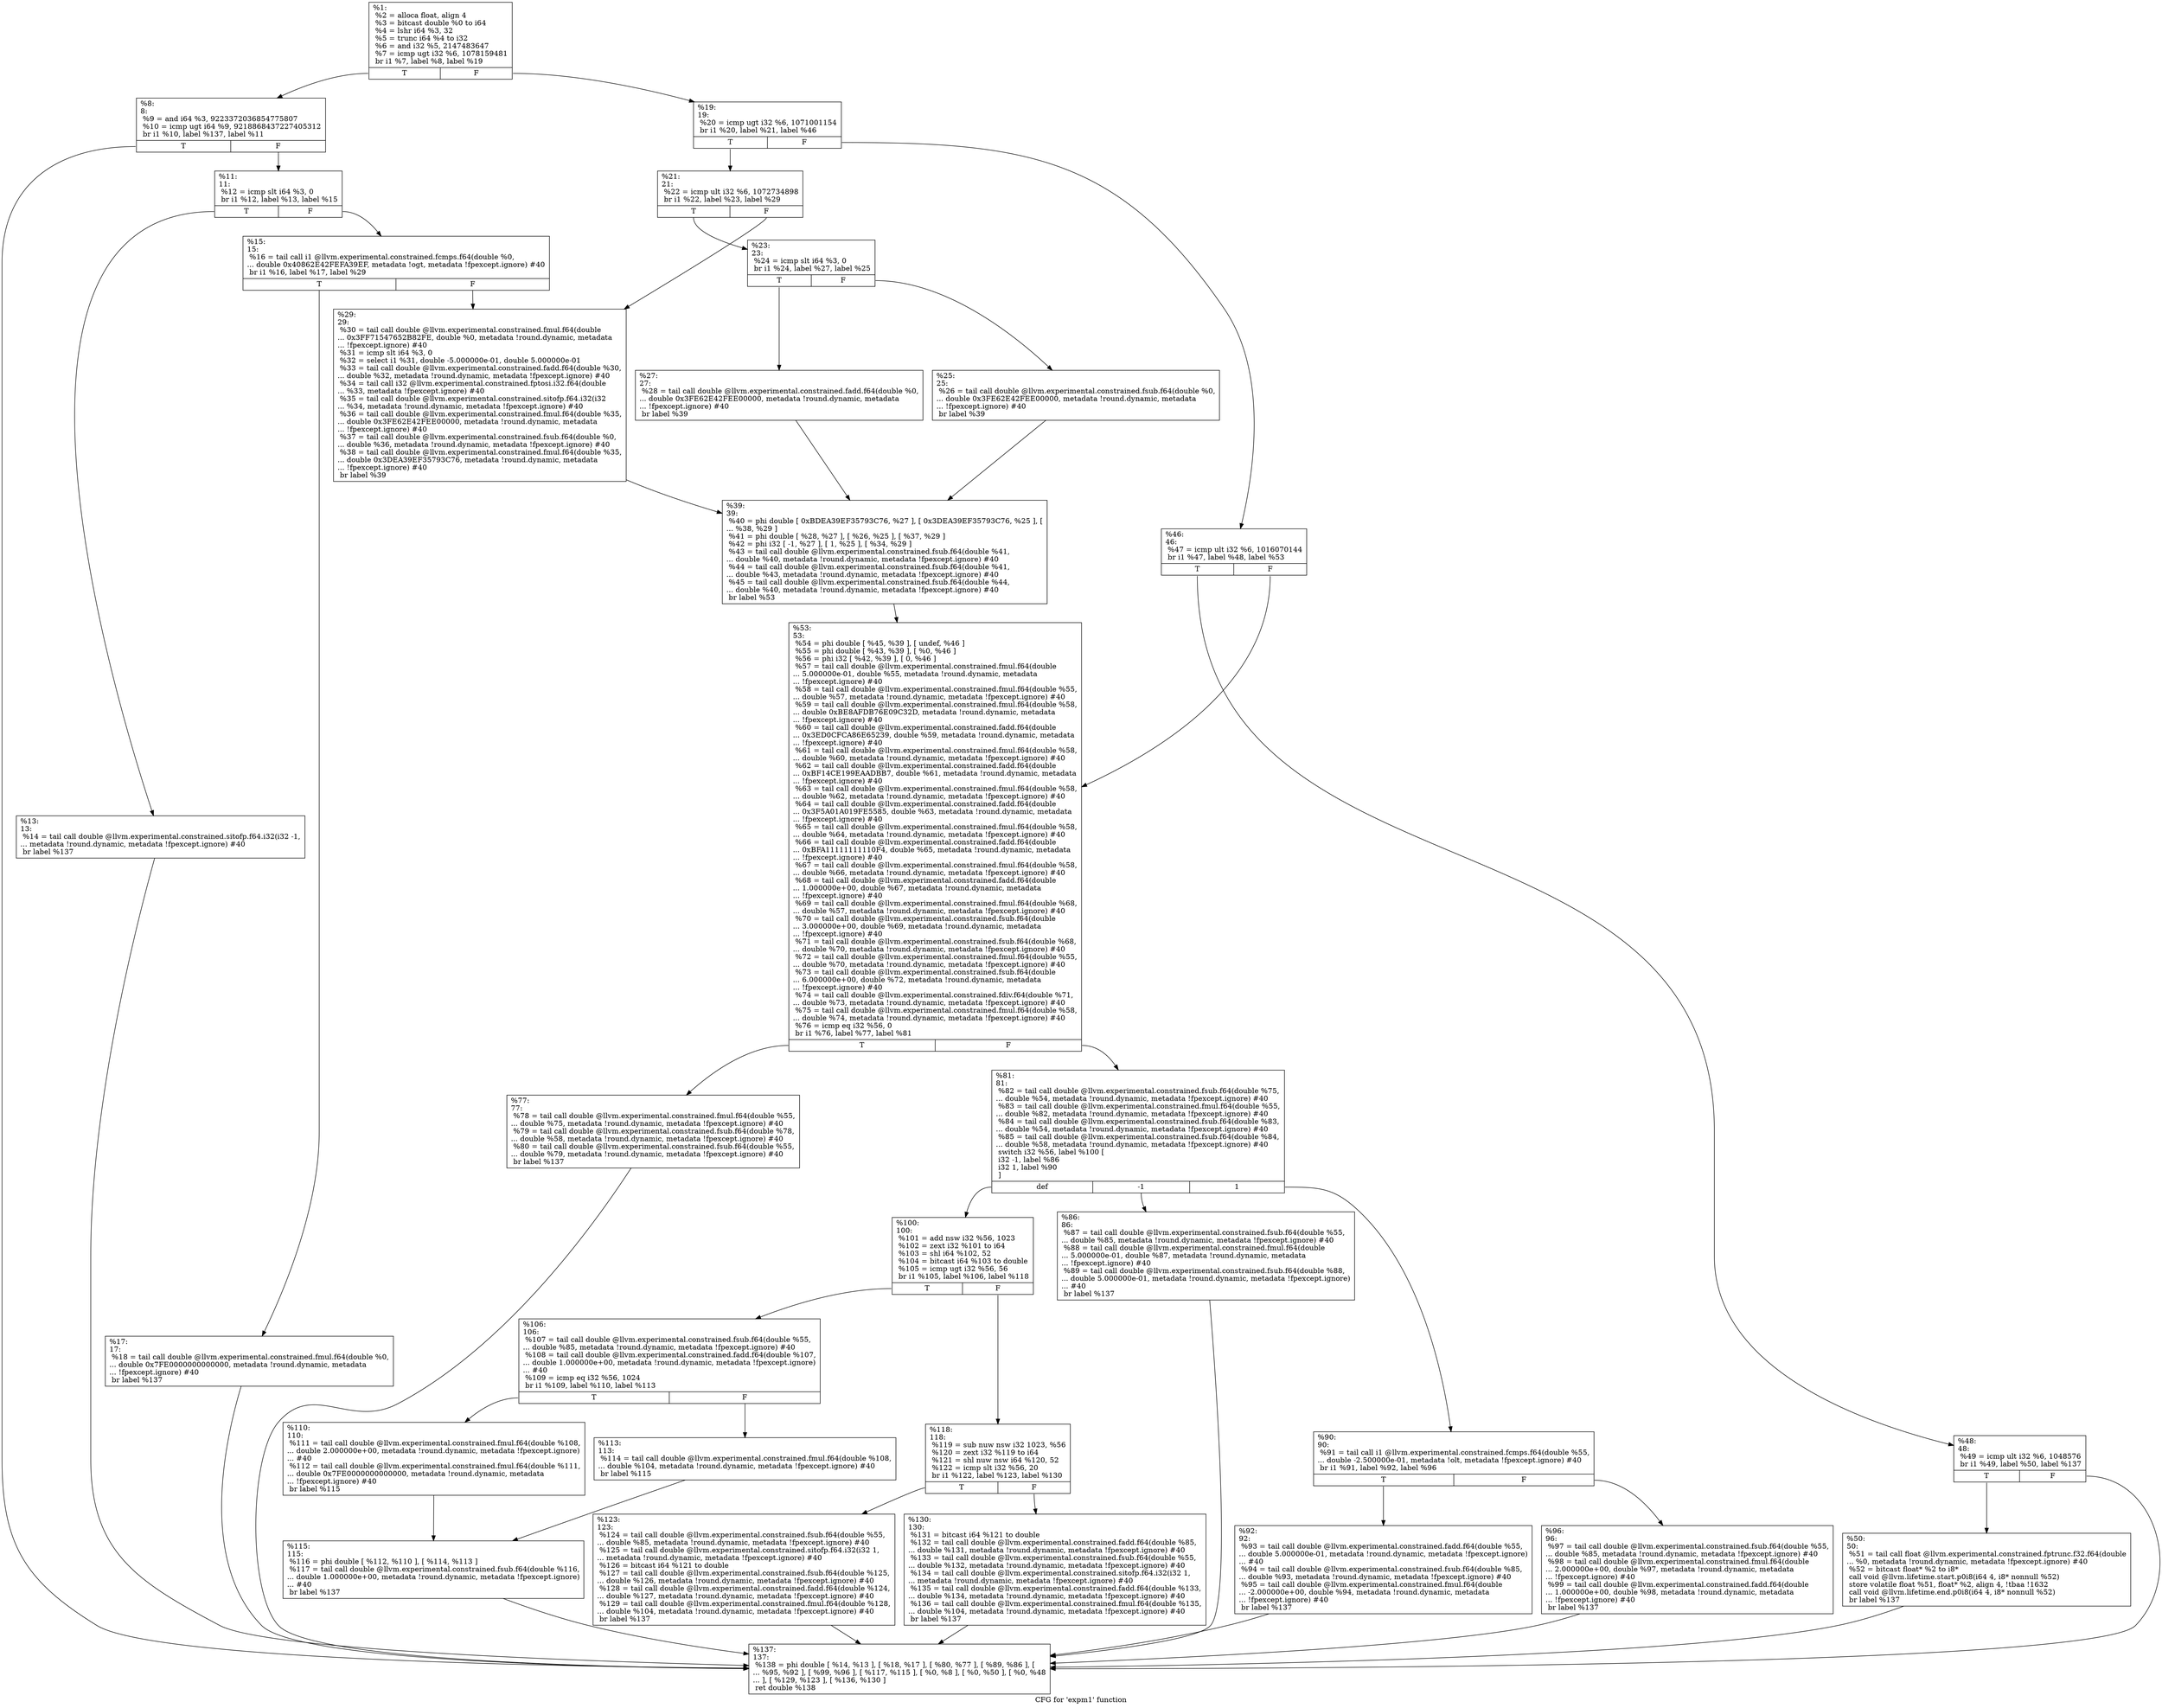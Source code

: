 digraph "CFG for 'expm1' function" {
	label="CFG for 'expm1' function";

	Node0x1721050 [shape=record,label="{%1:\l  %2 = alloca float, align 4\l  %3 = bitcast double %0 to i64\l  %4 = lshr i64 %3, 32\l  %5 = trunc i64 %4 to i32\l  %6 = and i32 %5, 2147483647\l  %7 = icmp ugt i32 %6, 1078159481\l  br i1 %7, label %8, label %19\l|{<s0>T|<s1>F}}"];
	Node0x1721050:s0 -> Node0x17211e0;
	Node0x1721050:s1 -> Node0x1721370;
	Node0x17211e0 [shape=record,label="{%8:\l8:                                                \l  %9 = and i64 %3, 9223372036854775807\l  %10 = icmp ugt i64 %9, 9218868437227405312\l  br i1 %10, label %137, label %11\l|{<s0>T|<s1>F}}"];
	Node0x17211e0:s0 -> Node0x1721b40;
	Node0x17211e0:s1 -> Node0x1721230;
	Node0x1721230 [shape=record,label="{%11:\l11:                                               \l  %12 = icmp slt i64 %3, 0\l  br i1 %12, label %13, label %15\l|{<s0>T|<s1>F}}"];
	Node0x1721230:s0 -> Node0x1721280;
	Node0x1721230:s1 -> Node0x17212d0;
	Node0x1721280 [shape=record,label="{%13:\l13:                                               \l  %14 = tail call double @llvm.experimental.constrained.sitofp.f64.i32(i32 -1,\l... metadata !round.dynamic, metadata !fpexcept.ignore) #40\l  br label %137\l}"];
	Node0x1721280 -> Node0x1721b40;
	Node0x17212d0 [shape=record,label="{%15:\l15:                                               \l  %16 = tail call i1 @llvm.experimental.constrained.fcmps.f64(double %0,\l... double 0x40862E42FEFA39EF, metadata !ogt, metadata !fpexcept.ignore) #40\l  br i1 %16, label %17, label %29\l|{<s0>T|<s1>F}}"];
	Node0x17212d0:s0 -> Node0x1721320;
	Node0x17212d0:s1 -> Node0x1721500;
	Node0x1721320 [shape=record,label="{%17:\l17:                                               \l  %18 = tail call double @llvm.experimental.constrained.fmul.f64(double %0,\l... double 0x7FE0000000000000, metadata !round.dynamic, metadata\l... !fpexcept.ignore) #40\l  br label %137\l}"];
	Node0x1721320 -> Node0x1721b40;
	Node0x1721370 [shape=record,label="{%19:\l19:                                               \l  %20 = icmp ugt i32 %6, 1071001154\l  br i1 %20, label %21, label %46\l|{<s0>T|<s1>F}}"];
	Node0x1721370:s0 -> Node0x17213c0;
	Node0x1721370:s1 -> Node0x17215a0;
	Node0x17213c0 [shape=record,label="{%21:\l21:                                               \l  %22 = icmp ult i32 %6, 1072734898\l  br i1 %22, label %23, label %29\l|{<s0>T|<s1>F}}"];
	Node0x17213c0:s0 -> Node0x1721410;
	Node0x17213c0:s1 -> Node0x1721500;
	Node0x1721410 [shape=record,label="{%23:\l23:                                               \l  %24 = icmp slt i64 %3, 0\l  br i1 %24, label %27, label %25\l|{<s0>T|<s1>F}}"];
	Node0x1721410:s0 -> Node0x17214b0;
	Node0x1721410:s1 -> Node0x1721460;
	Node0x1721460 [shape=record,label="{%25:\l25:                                               \l  %26 = tail call double @llvm.experimental.constrained.fsub.f64(double %0,\l... double 0x3FE62E42FEE00000, metadata !round.dynamic, metadata\l... !fpexcept.ignore) #40\l  br label %39\l}"];
	Node0x1721460 -> Node0x1721550;
	Node0x17214b0 [shape=record,label="{%27:\l27:                                               \l  %28 = tail call double @llvm.experimental.constrained.fadd.f64(double %0,\l... double 0x3FE62E42FEE00000, metadata !round.dynamic, metadata\l... !fpexcept.ignore) #40\l  br label %39\l}"];
	Node0x17214b0 -> Node0x1721550;
	Node0x1721500 [shape=record,label="{%29:\l29:                                               \l  %30 = tail call double @llvm.experimental.constrained.fmul.f64(double\l... 0x3FF71547652B82FE, double %0, metadata !round.dynamic, metadata\l... !fpexcept.ignore) #40\l  %31 = icmp slt i64 %3, 0\l  %32 = select i1 %31, double -5.000000e-01, double 5.000000e-01\l  %33 = tail call double @llvm.experimental.constrained.fadd.f64(double %30,\l... double %32, metadata !round.dynamic, metadata !fpexcept.ignore) #40\l  %34 = tail call i32 @llvm.experimental.constrained.fptosi.i32.f64(double\l... %33, metadata !fpexcept.ignore) #40\l  %35 = tail call double @llvm.experimental.constrained.sitofp.f64.i32(i32\l... %34, metadata !round.dynamic, metadata !fpexcept.ignore) #40\l  %36 = tail call double @llvm.experimental.constrained.fmul.f64(double %35,\l... double 0x3FE62E42FEE00000, metadata !round.dynamic, metadata\l... !fpexcept.ignore) #40\l  %37 = tail call double @llvm.experimental.constrained.fsub.f64(double %0,\l... double %36, metadata !round.dynamic, metadata !fpexcept.ignore) #40\l  %38 = tail call double @llvm.experimental.constrained.fmul.f64(double %35,\l... double 0x3DEA39EF35793C76, metadata !round.dynamic, metadata\l... !fpexcept.ignore) #40\l  br label %39\l}"];
	Node0x1721500 -> Node0x1721550;
	Node0x1721550 [shape=record,label="{%39:\l39:                                               \l  %40 = phi double [ 0xBDEA39EF35793C76, %27 ], [ 0x3DEA39EF35793C76, %25 ], [\l... %38, %29 ]\l  %41 = phi double [ %28, %27 ], [ %26, %25 ], [ %37, %29 ]\l  %42 = phi i32 [ -1, %27 ], [ 1, %25 ], [ %34, %29 ]\l  %43 = tail call double @llvm.experimental.constrained.fsub.f64(double %41,\l... double %40, metadata !round.dynamic, metadata !fpexcept.ignore) #40\l  %44 = tail call double @llvm.experimental.constrained.fsub.f64(double %41,\l... double %43, metadata !round.dynamic, metadata !fpexcept.ignore) #40\l  %45 = tail call double @llvm.experimental.constrained.fsub.f64(double %44,\l... double %40, metadata !round.dynamic, metadata !fpexcept.ignore) #40\l  br label %53\l}"];
	Node0x1721550 -> Node0x1721690;
	Node0x17215a0 [shape=record,label="{%46:\l46:                                               \l  %47 = icmp ult i32 %6, 1016070144\l  br i1 %47, label %48, label %53\l|{<s0>T|<s1>F}}"];
	Node0x17215a0:s0 -> Node0x17215f0;
	Node0x17215a0:s1 -> Node0x1721690;
	Node0x17215f0 [shape=record,label="{%48:\l48:                                               \l  %49 = icmp ult i32 %6, 1048576\l  br i1 %49, label %50, label %137\l|{<s0>T|<s1>F}}"];
	Node0x17215f0:s0 -> Node0x1721640;
	Node0x17215f0:s1 -> Node0x1721b40;
	Node0x1721640 [shape=record,label="{%50:\l50:                                               \l  %51 = tail call float @llvm.experimental.constrained.fptrunc.f32.f64(double\l... %0, metadata !round.dynamic, metadata !fpexcept.ignore) #40\l  %52 = bitcast float* %2 to i8*\l  call void @llvm.lifetime.start.p0i8(i64 4, i8* nonnull %52)\l  store volatile float %51, float* %2, align 4, !tbaa !1632\l  call void @llvm.lifetime.end.p0i8(i64 4, i8* nonnull %52)\l  br label %137\l}"];
	Node0x1721640 -> Node0x1721b40;
	Node0x1721690 [shape=record,label="{%53:\l53:                                               \l  %54 = phi double [ %45, %39 ], [ undef, %46 ]\l  %55 = phi double [ %43, %39 ], [ %0, %46 ]\l  %56 = phi i32 [ %42, %39 ], [ 0, %46 ]\l  %57 = tail call double @llvm.experimental.constrained.fmul.f64(double\l... 5.000000e-01, double %55, metadata !round.dynamic, metadata\l... !fpexcept.ignore) #40\l  %58 = tail call double @llvm.experimental.constrained.fmul.f64(double %55,\l... double %57, metadata !round.dynamic, metadata !fpexcept.ignore) #40\l  %59 = tail call double @llvm.experimental.constrained.fmul.f64(double %58,\l... double 0xBE8AFDB76E09C32D, metadata !round.dynamic, metadata\l... !fpexcept.ignore) #40\l  %60 = tail call double @llvm.experimental.constrained.fadd.f64(double\l... 0x3ED0CFCA86E65239, double %59, metadata !round.dynamic, metadata\l... !fpexcept.ignore) #40\l  %61 = tail call double @llvm.experimental.constrained.fmul.f64(double %58,\l... double %60, metadata !round.dynamic, metadata !fpexcept.ignore) #40\l  %62 = tail call double @llvm.experimental.constrained.fadd.f64(double\l... 0xBF14CE199EAADBB7, double %61, metadata !round.dynamic, metadata\l... !fpexcept.ignore) #40\l  %63 = tail call double @llvm.experimental.constrained.fmul.f64(double %58,\l... double %62, metadata !round.dynamic, metadata !fpexcept.ignore) #40\l  %64 = tail call double @llvm.experimental.constrained.fadd.f64(double\l... 0x3F5A01A019FE5585, double %63, metadata !round.dynamic, metadata\l... !fpexcept.ignore) #40\l  %65 = tail call double @llvm.experimental.constrained.fmul.f64(double %58,\l... double %64, metadata !round.dynamic, metadata !fpexcept.ignore) #40\l  %66 = tail call double @llvm.experimental.constrained.fadd.f64(double\l... 0xBFA11111111110F4, double %65, metadata !round.dynamic, metadata\l... !fpexcept.ignore) #40\l  %67 = tail call double @llvm.experimental.constrained.fmul.f64(double %58,\l... double %66, metadata !round.dynamic, metadata !fpexcept.ignore) #40\l  %68 = tail call double @llvm.experimental.constrained.fadd.f64(double\l... 1.000000e+00, double %67, metadata !round.dynamic, metadata\l... !fpexcept.ignore) #40\l  %69 = tail call double @llvm.experimental.constrained.fmul.f64(double %68,\l... double %57, metadata !round.dynamic, metadata !fpexcept.ignore) #40\l  %70 = tail call double @llvm.experimental.constrained.fsub.f64(double\l... 3.000000e+00, double %69, metadata !round.dynamic, metadata\l... !fpexcept.ignore) #40\l  %71 = tail call double @llvm.experimental.constrained.fsub.f64(double %68,\l... double %70, metadata !round.dynamic, metadata !fpexcept.ignore) #40\l  %72 = tail call double @llvm.experimental.constrained.fmul.f64(double %55,\l... double %70, metadata !round.dynamic, metadata !fpexcept.ignore) #40\l  %73 = tail call double @llvm.experimental.constrained.fsub.f64(double\l... 6.000000e+00, double %72, metadata !round.dynamic, metadata\l... !fpexcept.ignore) #40\l  %74 = tail call double @llvm.experimental.constrained.fdiv.f64(double %71,\l... double %73, metadata !round.dynamic, metadata !fpexcept.ignore) #40\l  %75 = tail call double @llvm.experimental.constrained.fmul.f64(double %58,\l... double %74, metadata !round.dynamic, metadata !fpexcept.ignore) #40\l  %76 = icmp eq i32 %56, 0\l  br i1 %76, label %77, label %81\l|{<s0>T|<s1>F}}"];
	Node0x1721690:s0 -> Node0x17216e0;
	Node0x1721690:s1 -> Node0x1721730;
	Node0x17216e0 [shape=record,label="{%77:\l77:                                               \l  %78 = tail call double @llvm.experimental.constrained.fmul.f64(double %55,\l... double %75, metadata !round.dynamic, metadata !fpexcept.ignore) #40\l  %79 = tail call double @llvm.experimental.constrained.fsub.f64(double %78,\l... double %58, metadata !round.dynamic, metadata !fpexcept.ignore) #40\l  %80 = tail call double @llvm.experimental.constrained.fsub.f64(double %55,\l... double %79, metadata !round.dynamic, metadata !fpexcept.ignore) #40\l  br label %137\l}"];
	Node0x17216e0 -> Node0x1721b40;
	Node0x1721730 [shape=record,label="{%81:\l81:                                               \l  %82 = tail call double @llvm.experimental.constrained.fsub.f64(double %75,\l... double %54, metadata !round.dynamic, metadata !fpexcept.ignore) #40\l  %83 = tail call double @llvm.experimental.constrained.fmul.f64(double %55,\l... double %82, metadata !round.dynamic, metadata !fpexcept.ignore) #40\l  %84 = tail call double @llvm.experimental.constrained.fsub.f64(double %83,\l... double %54, metadata !round.dynamic, metadata !fpexcept.ignore) #40\l  %85 = tail call double @llvm.experimental.constrained.fsub.f64(double %84,\l... double %58, metadata !round.dynamic, metadata !fpexcept.ignore) #40\l  switch i32 %56, label %100 [\l    i32 -1, label %86\l    i32 1, label %90\l  ]\l|{<s0>def|<s1>-1|<s2>1}}"];
	Node0x1721730:s0 -> Node0x17218c0;
	Node0x1721730:s1 -> Node0x1721780;
	Node0x1721730:s2 -> Node0x17217d0;
	Node0x1721780 [shape=record,label="{%86:\l86:                                               \l  %87 = tail call double @llvm.experimental.constrained.fsub.f64(double %55,\l... double %85, metadata !round.dynamic, metadata !fpexcept.ignore) #40\l  %88 = tail call double @llvm.experimental.constrained.fmul.f64(double\l... 5.000000e-01, double %87, metadata !round.dynamic, metadata\l... !fpexcept.ignore) #40\l  %89 = tail call double @llvm.experimental.constrained.fsub.f64(double %88,\l... double 5.000000e-01, metadata !round.dynamic, metadata !fpexcept.ignore)\l... #40\l  br label %137\l}"];
	Node0x1721780 -> Node0x1721b40;
	Node0x17217d0 [shape=record,label="{%90:\l90:                                               \l  %91 = tail call i1 @llvm.experimental.constrained.fcmps.f64(double %55,\l... double -2.500000e-01, metadata !olt, metadata !fpexcept.ignore) #40\l  br i1 %91, label %92, label %96\l|{<s0>T|<s1>F}}"];
	Node0x17217d0:s0 -> Node0x1721820;
	Node0x17217d0:s1 -> Node0x1721870;
	Node0x1721820 [shape=record,label="{%92:\l92:                                               \l  %93 = tail call double @llvm.experimental.constrained.fadd.f64(double %55,\l... double 5.000000e-01, metadata !round.dynamic, metadata !fpexcept.ignore)\l... #40\l  %94 = tail call double @llvm.experimental.constrained.fsub.f64(double %85,\l... double %93, metadata !round.dynamic, metadata !fpexcept.ignore) #40\l  %95 = tail call double @llvm.experimental.constrained.fmul.f64(double\l... -2.000000e+00, double %94, metadata !round.dynamic, metadata\l... !fpexcept.ignore) #40\l  br label %137\l}"];
	Node0x1721820 -> Node0x1721b40;
	Node0x1721870 [shape=record,label="{%96:\l96:                                               \l  %97 = tail call double @llvm.experimental.constrained.fsub.f64(double %55,\l... double %85, metadata !round.dynamic, metadata !fpexcept.ignore) #40\l  %98 = tail call double @llvm.experimental.constrained.fmul.f64(double\l... 2.000000e+00, double %97, metadata !round.dynamic, metadata\l... !fpexcept.ignore) #40\l  %99 = tail call double @llvm.experimental.constrained.fadd.f64(double\l... 1.000000e+00, double %98, metadata !round.dynamic, metadata\l... !fpexcept.ignore) #40\l  br label %137\l}"];
	Node0x1721870 -> Node0x1721b40;
	Node0x17218c0 [shape=record,label="{%100:\l100:                                              \l  %101 = add nsw i32 %56, 1023\l  %102 = zext i32 %101 to i64\l  %103 = shl i64 %102, 52\l  %104 = bitcast i64 %103 to double\l  %105 = icmp ugt i32 %56, 56\l  br i1 %105, label %106, label %118\l|{<s0>T|<s1>F}}"];
	Node0x17218c0:s0 -> Node0x1721910;
	Node0x17218c0:s1 -> Node0x1721a50;
	Node0x1721910 [shape=record,label="{%106:\l106:                                              \l  %107 = tail call double @llvm.experimental.constrained.fsub.f64(double %55,\l... double %85, metadata !round.dynamic, metadata !fpexcept.ignore) #40\l  %108 = tail call double @llvm.experimental.constrained.fadd.f64(double %107,\l... double 1.000000e+00, metadata !round.dynamic, metadata !fpexcept.ignore)\l... #40\l  %109 = icmp eq i32 %56, 1024\l  br i1 %109, label %110, label %113\l|{<s0>T|<s1>F}}"];
	Node0x1721910:s0 -> Node0x1721960;
	Node0x1721910:s1 -> Node0x17219b0;
	Node0x1721960 [shape=record,label="{%110:\l110:                                              \l  %111 = tail call double @llvm.experimental.constrained.fmul.f64(double %108,\l... double 2.000000e+00, metadata !round.dynamic, metadata !fpexcept.ignore)\l... #40\l  %112 = tail call double @llvm.experimental.constrained.fmul.f64(double %111,\l... double 0x7FE0000000000000, metadata !round.dynamic, metadata\l... !fpexcept.ignore) #40\l  br label %115\l}"];
	Node0x1721960 -> Node0x1721a00;
	Node0x17219b0 [shape=record,label="{%113:\l113:                                              \l  %114 = tail call double @llvm.experimental.constrained.fmul.f64(double %108,\l... double %104, metadata !round.dynamic, metadata !fpexcept.ignore) #40\l  br label %115\l}"];
	Node0x17219b0 -> Node0x1721a00;
	Node0x1721a00 [shape=record,label="{%115:\l115:                                              \l  %116 = phi double [ %112, %110 ], [ %114, %113 ]\l  %117 = tail call double @llvm.experimental.constrained.fsub.f64(double %116,\l... double 1.000000e+00, metadata !round.dynamic, metadata !fpexcept.ignore)\l... #40\l  br label %137\l}"];
	Node0x1721a00 -> Node0x1721b40;
	Node0x1721a50 [shape=record,label="{%118:\l118:                                              \l  %119 = sub nuw nsw i32 1023, %56\l  %120 = zext i32 %119 to i64\l  %121 = shl nuw nsw i64 %120, 52\l  %122 = icmp slt i32 %56, 20\l  br i1 %122, label %123, label %130\l|{<s0>T|<s1>F}}"];
	Node0x1721a50:s0 -> Node0x1721aa0;
	Node0x1721a50:s1 -> Node0x1721af0;
	Node0x1721aa0 [shape=record,label="{%123:\l123:                                              \l  %124 = tail call double @llvm.experimental.constrained.fsub.f64(double %55,\l... double %85, metadata !round.dynamic, metadata !fpexcept.ignore) #40\l  %125 = tail call double @llvm.experimental.constrained.sitofp.f64.i32(i32 1,\l... metadata !round.dynamic, metadata !fpexcept.ignore) #40\l  %126 = bitcast i64 %121 to double\l  %127 = tail call double @llvm.experimental.constrained.fsub.f64(double %125,\l... double %126, metadata !round.dynamic, metadata !fpexcept.ignore) #40\l  %128 = tail call double @llvm.experimental.constrained.fadd.f64(double %124,\l... double %127, metadata !round.dynamic, metadata !fpexcept.ignore) #40\l  %129 = tail call double @llvm.experimental.constrained.fmul.f64(double %128,\l... double %104, metadata !round.dynamic, metadata !fpexcept.ignore) #40\l  br label %137\l}"];
	Node0x1721aa0 -> Node0x1721b40;
	Node0x1721af0 [shape=record,label="{%130:\l130:                                              \l  %131 = bitcast i64 %121 to double\l  %132 = tail call double @llvm.experimental.constrained.fadd.f64(double %85,\l... double %131, metadata !round.dynamic, metadata !fpexcept.ignore) #40\l  %133 = tail call double @llvm.experimental.constrained.fsub.f64(double %55,\l... double %132, metadata !round.dynamic, metadata !fpexcept.ignore) #40\l  %134 = tail call double @llvm.experimental.constrained.sitofp.f64.i32(i32 1,\l... metadata !round.dynamic, metadata !fpexcept.ignore) #40\l  %135 = tail call double @llvm.experimental.constrained.fadd.f64(double %133,\l... double %134, metadata !round.dynamic, metadata !fpexcept.ignore) #40\l  %136 = tail call double @llvm.experimental.constrained.fmul.f64(double %135,\l... double %104, metadata !round.dynamic, metadata !fpexcept.ignore) #40\l  br label %137\l}"];
	Node0x1721af0 -> Node0x1721b40;
	Node0x1721b40 [shape=record,label="{%137:\l137:                                              \l  %138 = phi double [ %14, %13 ], [ %18, %17 ], [ %80, %77 ], [ %89, %86 ], [\l... %95, %92 ], [ %99, %96 ], [ %117, %115 ], [ %0, %8 ], [ %0, %50 ], [ %0, %48\l... ], [ %129, %123 ], [ %136, %130 ]\l  ret double %138\l}"];
}
